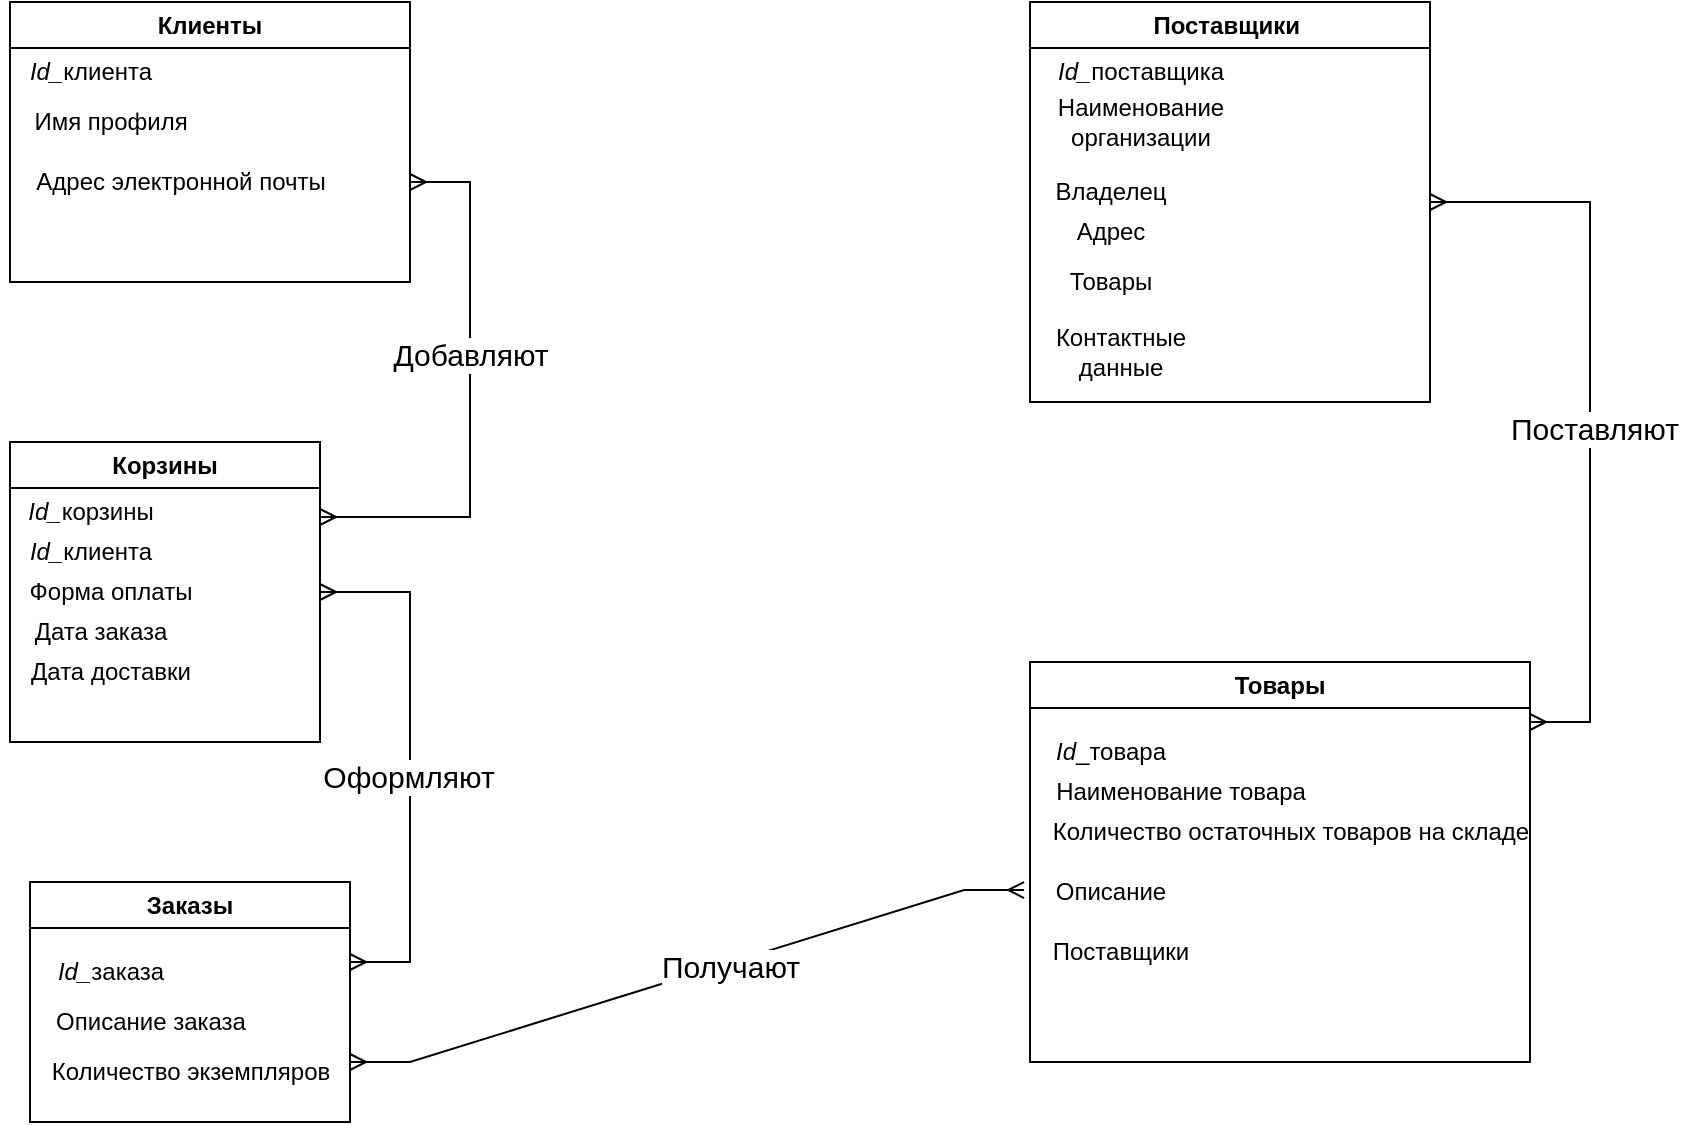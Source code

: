<mxfile version="20.8.20" type="github">
  <diagram name="Страница 1" id="ID2CKPYPKNp0tQGRStyJ">
    <mxGraphModel dx="1639" dy="901" grid="1" gridSize="10" guides="1" tooltips="1" connect="1" arrows="1" fold="1" page="1" pageScale="1" pageWidth="827" pageHeight="1169" math="0" shadow="0">
      <root>
        <mxCell id="0" />
        <mxCell id="1" parent="0" />
        <mxCell id="yZwrlM3T3-xBs1Kv6TkN-33" value="" style="endArrow=classic;html=1;rounded=0;exitX=0.5;exitY=0;exitDx=0;exitDy=0;entryX=0.5;entryY=0;entryDx=0;entryDy=0;" parent="1" edge="1">
          <mxGeometry width="50" height="50" relative="1" as="geometry">
            <mxPoint x="95" y="560" as="sourcePoint" />
            <mxPoint x="95" y="560" as="targetPoint" />
            <Array as="points" />
          </mxGeometry>
        </mxCell>
        <mxCell id="te6IhhSMXkp1nojEugdk-16" value="Клиенты" style="swimlane;whiteSpace=wrap;html=1;" parent="1" vertex="1">
          <mxGeometry x="50" y="160" width="200" height="140" as="geometry" />
        </mxCell>
        <mxCell id="te6IhhSMXkp1nojEugdk-17" value="&lt;i&gt;Id_&lt;/i&gt;клиента" style="text;html=1;align=center;verticalAlign=middle;resizable=0;points=[];autosize=1;strokeColor=none;fillColor=none;" parent="te6IhhSMXkp1nojEugdk-16" vertex="1">
          <mxGeometry y="20" width="80" height="30" as="geometry" />
        </mxCell>
        <mxCell id="te6IhhSMXkp1nojEugdk-18" value="Имя профиля" style="text;html=1;align=center;verticalAlign=middle;resizable=0;points=[];autosize=1;strokeColor=none;fillColor=none;" parent="te6IhhSMXkp1nojEugdk-16" vertex="1">
          <mxGeometry y="45" width="100" height="30" as="geometry" />
        </mxCell>
        <mxCell id="te6IhhSMXkp1nojEugdk-20" value="Адрес электронной почты" style="text;html=1;align=center;verticalAlign=middle;resizable=0;points=[];autosize=1;strokeColor=none;fillColor=none;" parent="te6IhhSMXkp1nojEugdk-16" vertex="1">
          <mxGeometry y="75" width="170" height="30" as="geometry" />
        </mxCell>
        <mxCell id="te6IhhSMXkp1nojEugdk-22" value="Товары" style="swimlane;whiteSpace=wrap;html=1;" parent="1" vertex="1">
          <mxGeometry x="560" y="490" width="250" height="200" as="geometry" />
        </mxCell>
        <mxCell id="te6IhhSMXkp1nojEugdk-24" value="&lt;i style=&quot;border-color: var(--border-color);&quot;&gt;Id&lt;/i&gt;_товара&lt;br&gt;" style="text;html=1;align=center;verticalAlign=middle;resizable=0;points=[];autosize=1;strokeColor=none;fillColor=none;" parent="te6IhhSMXkp1nojEugdk-22" vertex="1">
          <mxGeometry y="30" width="80" height="30" as="geometry" />
        </mxCell>
        <mxCell id="te6IhhSMXkp1nojEugdk-25" value="Наименование товара" style="text;html=1;align=center;verticalAlign=middle;resizable=0;points=[];autosize=1;strokeColor=none;fillColor=none;" parent="te6IhhSMXkp1nojEugdk-22" vertex="1">
          <mxGeometry y="50" width="150" height="30" as="geometry" />
        </mxCell>
        <mxCell id="te6IhhSMXkp1nojEugdk-26" value="Количество остаточных товаров на складе" style="text;html=1;align=center;verticalAlign=middle;resizable=0;points=[];autosize=1;strokeColor=none;fillColor=none;" parent="te6IhhSMXkp1nojEugdk-22" vertex="1">
          <mxGeometry y="70" width="260" height="30" as="geometry" />
        </mxCell>
        <mxCell id="te6IhhSMXkp1nojEugdk-27" value="Описание" style="text;html=1;align=center;verticalAlign=middle;resizable=0;points=[];autosize=1;strokeColor=none;fillColor=none;" parent="te6IhhSMXkp1nojEugdk-22" vertex="1">
          <mxGeometry y="100" width="80" height="30" as="geometry" />
        </mxCell>
        <mxCell id="te6IhhSMXkp1nojEugdk-28" value="Поставщики" style="text;html=1;align=center;verticalAlign=middle;resizable=0;points=[];autosize=1;strokeColor=none;fillColor=none;" parent="te6IhhSMXkp1nojEugdk-22" vertex="1">
          <mxGeometry y="130" width="90" height="30" as="geometry" />
        </mxCell>
        <mxCell id="te6IhhSMXkp1nojEugdk-29" value="Поставщики&amp;nbsp;" style="swimlane;whiteSpace=wrap;html=1;" parent="1" vertex="1">
          <mxGeometry x="560" y="160" width="200" height="200" as="geometry" />
        </mxCell>
        <mxCell id="te6IhhSMXkp1nojEugdk-30" value="Наименование&lt;br/&gt;организации" style="text;html=1;align=center;verticalAlign=middle;resizable=0;points=[];autosize=1;strokeColor=none;fillColor=none;" parent="te6IhhSMXkp1nojEugdk-29" vertex="1">
          <mxGeometry y="40" width="110" height="40" as="geometry" />
        </mxCell>
        <mxCell id="te6IhhSMXkp1nojEugdk-31" value="Владелец" style="text;html=1;align=center;verticalAlign=middle;resizable=0;points=[];autosize=1;strokeColor=none;fillColor=none;" parent="te6IhhSMXkp1nojEugdk-29" vertex="1">
          <mxGeometry y="80" width="80" height="30" as="geometry" />
        </mxCell>
        <mxCell id="te6IhhSMXkp1nojEugdk-32" value="Адрес" style="text;html=1;align=center;verticalAlign=middle;resizable=0;points=[];autosize=1;strokeColor=none;fillColor=none;" parent="te6IhhSMXkp1nojEugdk-29" vertex="1">
          <mxGeometry x="10" y="100" width="60" height="30" as="geometry" />
        </mxCell>
        <mxCell id="te6IhhSMXkp1nojEugdk-33" value="Товары" style="text;html=1;align=center;verticalAlign=middle;resizable=0;points=[];autosize=1;strokeColor=none;fillColor=none;" parent="te6IhhSMXkp1nojEugdk-29" vertex="1">
          <mxGeometry x="10" y="125" width="60" height="30" as="geometry" />
        </mxCell>
        <mxCell id="te6IhhSMXkp1nojEugdk-34" value="Контактные&lt;br/&gt;данные" style="text;html=1;align=center;verticalAlign=middle;resizable=0;points=[];autosize=1;strokeColor=none;fillColor=none;" parent="te6IhhSMXkp1nojEugdk-29" vertex="1">
          <mxGeometry y="155" width="90" height="40" as="geometry" />
        </mxCell>
        <mxCell id="XM-jcbQ4MXYHoMz9ajDf-1" value="&lt;i&gt;Id_&lt;/i&gt;поставщика" style="text;html=1;align=center;verticalAlign=middle;resizable=0;points=[];autosize=1;strokeColor=none;fillColor=none;" vertex="1" parent="te6IhhSMXkp1nojEugdk-29">
          <mxGeometry y="20" width="110" height="30" as="geometry" />
        </mxCell>
        <mxCell id="Oky8tQyvbUXhzafB2VN_-1" value="Корзины" style="swimlane;whiteSpace=wrap;html=1;" parent="1" vertex="1">
          <mxGeometry x="50" y="380" width="155" height="150" as="geometry" />
        </mxCell>
        <mxCell id="_lWh9LtP6iqVGxgOrkuz-1" value="&lt;i&gt;Id_&lt;/i&gt;корзины" style="text;html=1;align=center;verticalAlign=middle;resizable=0;points=[];autosize=1;strokeColor=none;fillColor=none;" parent="Oky8tQyvbUXhzafB2VN_-1" vertex="1">
          <mxGeometry x="-5" y="20" width="90" height="30" as="geometry" />
        </mxCell>
        <mxCell id="_lWh9LtP6iqVGxgOrkuz-5" value="&lt;i&gt;Id_&lt;/i&gt;клиента" style="text;html=1;align=center;verticalAlign=middle;resizable=0;points=[];autosize=1;strokeColor=none;fillColor=none;" parent="Oky8tQyvbUXhzafB2VN_-1" vertex="1">
          <mxGeometry y="40" width="80" height="30" as="geometry" />
        </mxCell>
        <mxCell id="_lWh9LtP6iqVGxgOrkuz-6" value="Форма оплаты" style="text;html=1;align=center;verticalAlign=middle;resizable=0;points=[];autosize=1;strokeColor=none;fillColor=none;" parent="Oky8tQyvbUXhzafB2VN_-1" vertex="1">
          <mxGeometry y="60" width="100" height="30" as="geometry" />
        </mxCell>
        <mxCell id="_lWh9LtP6iqVGxgOrkuz-7" value="Дата заказа" style="text;html=1;align=center;verticalAlign=middle;resizable=0;points=[];autosize=1;strokeColor=none;fillColor=none;" parent="Oky8tQyvbUXhzafB2VN_-1" vertex="1">
          <mxGeometry y="80" width="90" height="30" as="geometry" />
        </mxCell>
        <mxCell id="_lWh9LtP6iqVGxgOrkuz-8" value="Дата доставки" style="text;html=1;align=center;verticalAlign=middle;resizable=0;points=[];autosize=1;strokeColor=none;fillColor=none;" parent="Oky8tQyvbUXhzafB2VN_-1" vertex="1">
          <mxGeometry y="100" width="100" height="30" as="geometry" />
        </mxCell>
        <mxCell id="Oky8tQyvbUXhzafB2VN_-2" value="Заказы" style="swimlane;whiteSpace=wrap;html=1;" parent="1" vertex="1">
          <mxGeometry x="60" y="600" width="160" height="120" as="geometry" />
        </mxCell>
        <mxCell id="_lWh9LtP6iqVGxgOrkuz-4" value="&lt;i&gt;Id_&lt;/i&gt;заказа" style="text;html=1;align=center;verticalAlign=middle;resizable=0;points=[];autosize=1;strokeColor=none;fillColor=none;" parent="Oky8tQyvbUXhzafB2VN_-2" vertex="1">
          <mxGeometry y="30" width="80" height="30" as="geometry" />
        </mxCell>
        <mxCell id="_lWh9LtP6iqVGxgOrkuz-2" value="Описание заказа" style="text;html=1;align=center;verticalAlign=middle;resizable=0;points=[];autosize=1;strokeColor=none;fillColor=none;" parent="Oky8tQyvbUXhzafB2VN_-2" vertex="1">
          <mxGeometry y="55" width="120" height="30" as="geometry" />
        </mxCell>
        <mxCell id="_lWh9LtP6iqVGxgOrkuz-3" value="Количество экземпляров" style="text;html=1;align=center;verticalAlign=middle;resizable=0;points=[];autosize=1;strokeColor=none;fillColor=none;" parent="Oky8tQyvbUXhzafB2VN_-2" vertex="1">
          <mxGeometry y="80" width="160" height="30" as="geometry" />
        </mxCell>
        <mxCell id="Oky8tQyvbUXhzafB2VN_-4" value="" style="edgeStyle=entityRelationEdgeStyle;fontSize=12;html=1;endArrow=ERmany;startArrow=ERmany;rounded=0;entryX=1;entryY=0.5;entryDx=0;entryDy=0;" parent="1" target="te6IhhSMXkp1nojEugdk-29" edge="1">
          <mxGeometry width="100" height="100" relative="1" as="geometry">
            <mxPoint x="810" y="520" as="sourcePoint" />
            <mxPoint x="640" y="380" as="targetPoint" />
          </mxGeometry>
        </mxCell>
        <mxCell id="Oky8tQyvbUXhzafB2VN_-6" value="&lt;font style=&quot;font-size: 15px;&quot;&gt;Поставляют&lt;/font&gt;" style="edgeLabel;html=1;align=center;verticalAlign=middle;resizable=0;points=[];" parent="Oky8tQyvbUXhzafB2VN_-4" vertex="1" connectable="0">
          <mxGeometry x="-0.041" y="-2" relative="1" as="geometry">
            <mxPoint as="offset" />
          </mxGeometry>
        </mxCell>
        <mxCell id="Oky8tQyvbUXhzafB2VN_-5" value="" style="edgeStyle=entityRelationEdgeStyle;fontSize=12;html=1;endArrow=ERmany;startArrow=ERmany;rounded=0;exitX=-0.037;exitY=0.467;exitDx=0;exitDy=0;entryX=1;entryY=0.75;entryDx=0;entryDy=0;exitPerimeter=0;" parent="1" source="te6IhhSMXkp1nojEugdk-27" target="Oky8tQyvbUXhzafB2VN_-2" edge="1">
          <mxGeometry width="100" height="100" relative="1" as="geometry">
            <mxPoint x="360" y="540" as="sourcePoint" />
            <mxPoint x="660" y="790" as="targetPoint" />
          </mxGeometry>
        </mxCell>
        <mxCell id="Oky8tQyvbUXhzafB2VN_-7" value="Получают" style="edgeLabel;html=1;align=center;verticalAlign=middle;resizable=0;points=[];fontSize=15;" parent="Oky8tQyvbUXhzafB2VN_-5" vertex="1" connectable="0">
          <mxGeometry x="-0.124" y="1" relative="1" as="geometry">
            <mxPoint as="offset" />
          </mxGeometry>
        </mxCell>
        <mxCell id="Oky8tQyvbUXhzafB2VN_-9" value="" style="edgeStyle=entityRelationEdgeStyle;fontSize=12;html=1;endArrow=ERmany;startArrow=ERmany;rounded=0;entryX=1;entryY=0.5;entryDx=0;entryDy=0;" parent="1" target="Oky8tQyvbUXhzafB2VN_-1" edge="1">
          <mxGeometry width="100" height="100" relative="1" as="geometry">
            <mxPoint x="220" y="640" as="sourcePoint" />
            <mxPoint x="60" y="580" as="targetPoint" />
          </mxGeometry>
        </mxCell>
        <mxCell id="Oky8tQyvbUXhzafB2VN_-11" value="Оформляют" style="edgeLabel;html=1;align=center;verticalAlign=middle;resizable=0;points=[];fontSize=15;" parent="Oky8tQyvbUXhzafB2VN_-9" vertex="1" connectable="0">
          <mxGeometry x="-0.053" y="1" relative="1" as="geometry">
            <mxPoint as="offset" />
          </mxGeometry>
        </mxCell>
        <mxCell id="Oky8tQyvbUXhzafB2VN_-12" value="" style="edgeStyle=entityRelationEdgeStyle;fontSize=12;html=1;endArrow=ERmany;startArrow=ERmany;rounded=0;entryX=1;entryY=0.25;entryDx=0;entryDy=0;" parent="1" target="Oky8tQyvbUXhzafB2VN_-1" edge="1">
          <mxGeometry width="100" height="100" relative="1" as="geometry">
            <mxPoint x="250" y="250" as="sourcePoint" />
            <mxPoint x="460" y="440" as="targetPoint" />
          </mxGeometry>
        </mxCell>
        <mxCell id="Oky8tQyvbUXhzafB2VN_-13" value="Добавляют" style="edgeLabel;html=1;align=center;verticalAlign=middle;resizable=0;points=[];fontSize=15;" parent="Oky8tQyvbUXhzafB2VN_-12" vertex="1" connectable="0">
          <mxGeometry x="-0.153" relative="1" as="geometry">
            <mxPoint as="offset" />
          </mxGeometry>
        </mxCell>
      </root>
    </mxGraphModel>
  </diagram>
</mxfile>
